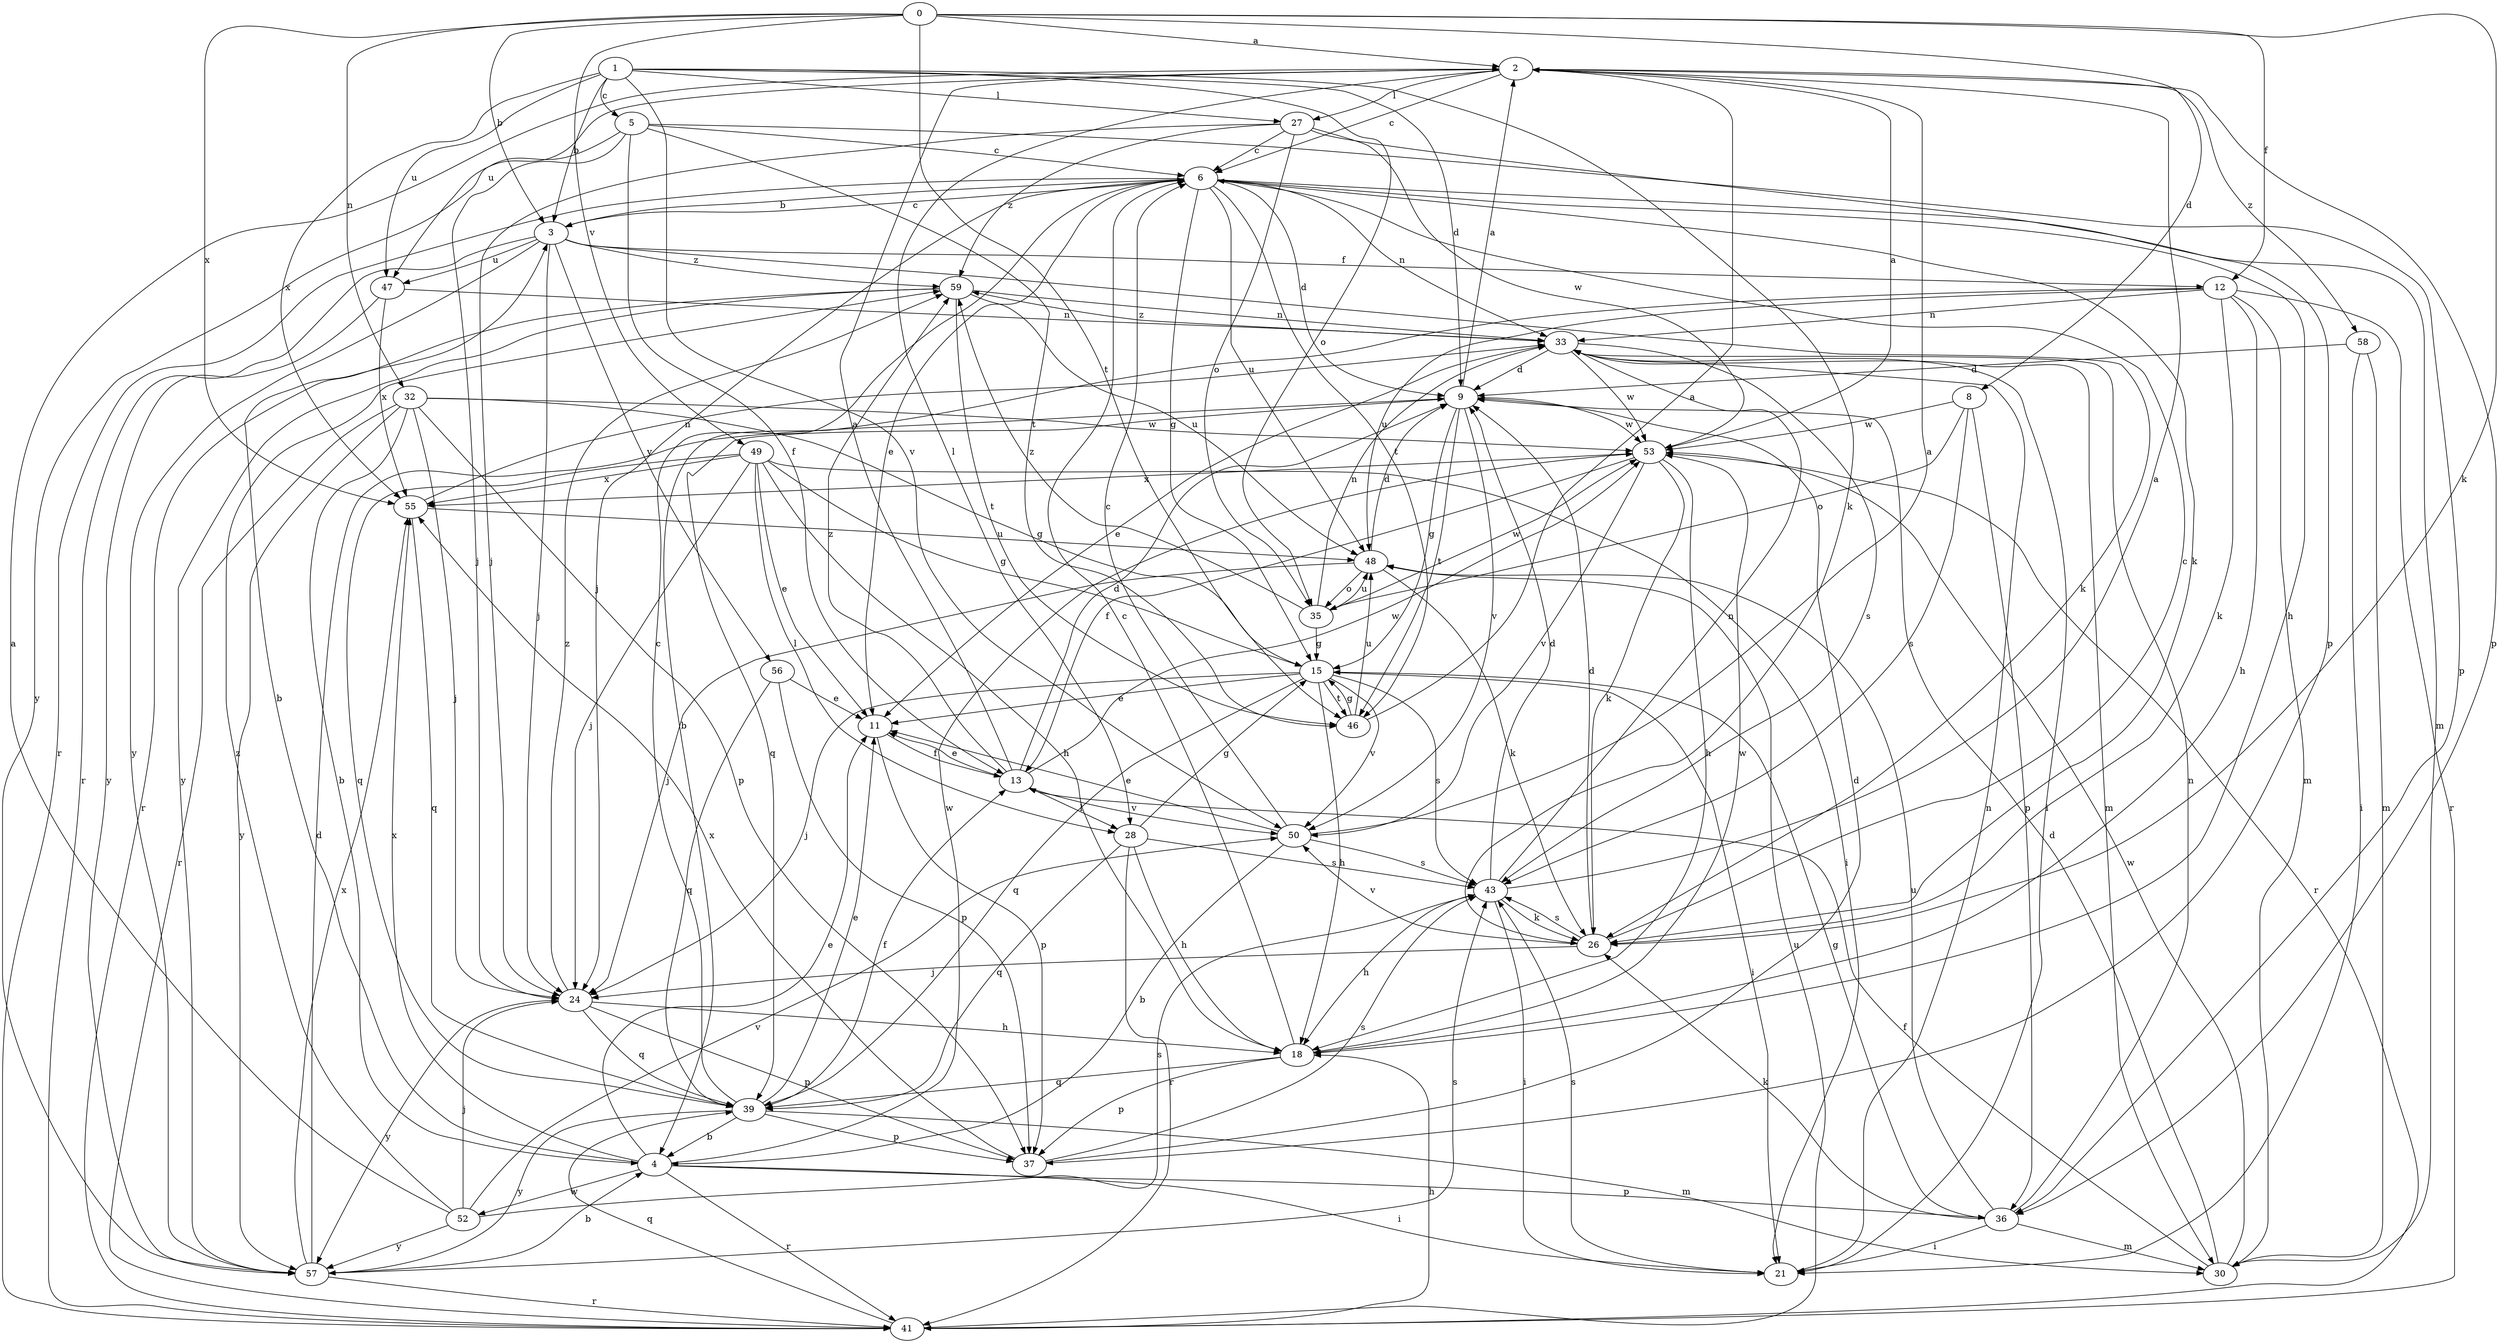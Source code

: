 strict digraph  {
0;
1;
2;
3;
4;
5;
6;
8;
9;
11;
12;
13;
15;
18;
21;
24;
26;
27;
28;
30;
32;
33;
35;
36;
37;
39;
41;
43;
46;
47;
48;
49;
50;
52;
53;
55;
56;
57;
58;
59;
0 -> 2  [label=a];
0 -> 3  [label=b];
0 -> 8  [label=d];
0 -> 12  [label=f];
0 -> 26  [label=k];
0 -> 32  [label=n];
0 -> 46  [label=t];
0 -> 49  [label=v];
0 -> 55  [label=x];
1 -> 3  [label=b];
1 -> 5  [label=c];
1 -> 9  [label=d];
1 -> 26  [label=k];
1 -> 27  [label=l];
1 -> 35  [label=o];
1 -> 47  [label=u];
1 -> 50  [label=v];
1 -> 55  [label=x];
2 -> 6  [label=c];
2 -> 27  [label=l];
2 -> 28  [label=l];
2 -> 36  [label=p];
2 -> 47  [label=u];
2 -> 58  [label=z];
3 -> 6  [label=c];
3 -> 12  [label=f];
3 -> 24  [label=j];
3 -> 26  [label=k];
3 -> 41  [label=r];
3 -> 47  [label=u];
3 -> 56  [label=y];
3 -> 57  [label=y];
3 -> 59  [label=z];
4 -> 3  [label=b];
4 -> 11  [label=e];
4 -> 21  [label=i];
4 -> 36  [label=p];
4 -> 41  [label=r];
4 -> 52  [label=w];
4 -> 53  [label=w];
4 -> 55  [label=x];
5 -> 6  [label=c];
5 -> 13  [label=f];
5 -> 24  [label=j];
5 -> 36  [label=p];
5 -> 46  [label=t];
5 -> 57  [label=y];
6 -> 3  [label=b];
6 -> 9  [label=d];
6 -> 11  [label=e];
6 -> 15  [label=g];
6 -> 18  [label=h];
6 -> 24  [label=j];
6 -> 26  [label=k];
6 -> 30  [label=m];
6 -> 33  [label=n];
6 -> 41  [label=r];
6 -> 46  [label=t];
6 -> 48  [label=u];
8 -> 35  [label=o];
8 -> 36  [label=p];
8 -> 43  [label=s];
8 -> 53  [label=w];
9 -> 2  [label=a];
9 -> 15  [label=g];
9 -> 39  [label=q];
9 -> 46  [label=t];
9 -> 50  [label=v];
9 -> 53  [label=w];
11 -> 13  [label=f];
11 -> 37  [label=p];
12 -> 4  [label=b];
12 -> 18  [label=h];
12 -> 26  [label=k];
12 -> 30  [label=m];
12 -> 33  [label=n];
12 -> 41  [label=r];
12 -> 48  [label=u];
13 -> 2  [label=a];
13 -> 9  [label=d];
13 -> 11  [label=e];
13 -> 28  [label=l];
13 -> 50  [label=v];
13 -> 53  [label=w];
13 -> 59  [label=z];
15 -> 11  [label=e];
15 -> 18  [label=h];
15 -> 21  [label=i];
15 -> 24  [label=j];
15 -> 39  [label=q];
15 -> 43  [label=s];
15 -> 46  [label=t];
15 -> 50  [label=v];
18 -> 6  [label=c];
18 -> 37  [label=p];
18 -> 39  [label=q];
18 -> 53  [label=w];
21 -> 33  [label=n];
21 -> 43  [label=s];
24 -> 18  [label=h];
24 -> 37  [label=p];
24 -> 39  [label=q];
24 -> 57  [label=y];
24 -> 59  [label=z];
26 -> 6  [label=c];
26 -> 9  [label=d];
26 -> 24  [label=j];
26 -> 43  [label=s];
26 -> 50  [label=v];
27 -> 6  [label=c];
27 -> 24  [label=j];
27 -> 35  [label=o];
27 -> 37  [label=p];
27 -> 53  [label=w];
27 -> 59  [label=z];
28 -> 15  [label=g];
28 -> 18  [label=h];
28 -> 39  [label=q];
28 -> 41  [label=r];
28 -> 43  [label=s];
30 -> 9  [label=d];
30 -> 13  [label=f];
30 -> 53  [label=w];
32 -> 4  [label=b];
32 -> 15  [label=g];
32 -> 24  [label=j];
32 -> 37  [label=p];
32 -> 41  [label=r];
32 -> 53  [label=w];
32 -> 57  [label=y];
33 -> 9  [label=d];
33 -> 11  [label=e];
33 -> 21  [label=i];
33 -> 30  [label=m];
33 -> 43  [label=s];
33 -> 53  [label=w];
33 -> 59  [label=z];
35 -> 15  [label=g];
35 -> 33  [label=n];
35 -> 48  [label=u];
35 -> 53  [label=w];
35 -> 59  [label=z];
36 -> 15  [label=g];
36 -> 21  [label=i];
36 -> 26  [label=k];
36 -> 30  [label=m];
36 -> 33  [label=n];
36 -> 48  [label=u];
37 -> 9  [label=d];
37 -> 43  [label=s];
37 -> 55  [label=x];
39 -> 4  [label=b];
39 -> 6  [label=c];
39 -> 11  [label=e];
39 -> 13  [label=f];
39 -> 30  [label=m];
39 -> 37  [label=p];
39 -> 57  [label=y];
41 -> 18  [label=h];
41 -> 39  [label=q];
41 -> 48  [label=u];
43 -> 2  [label=a];
43 -> 9  [label=d];
43 -> 18  [label=h];
43 -> 21  [label=i];
43 -> 26  [label=k];
43 -> 33  [label=n];
46 -> 2  [label=a];
46 -> 15  [label=g];
46 -> 48  [label=u];
47 -> 33  [label=n];
47 -> 55  [label=x];
47 -> 57  [label=y];
48 -> 9  [label=d];
48 -> 24  [label=j];
48 -> 26  [label=k];
48 -> 35  [label=o];
49 -> 11  [label=e];
49 -> 15  [label=g];
49 -> 18  [label=h];
49 -> 21  [label=i];
49 -> 24  [label=j];
49 -> 28  [label=l];
49 -> 39  [label=q];
49 -> 55  [label=x];
50 -> 2  [label=a];
50 -> 4  [label=b];
50 -> 6  [label=c];
50 -> 11  [label=e];
50 -> 43  [label=s];
52 -> 2  [label=a];
52 -> 24  [label=j];
52 -> 43  [label=s];
52 -> 50  [label=v];
52 -> 57  [label=y];
52 -> 59  [label=z];
53 -> 2  [label=a];
53 -> 13  [label=f];
53 -> 18  [label=h];
53 -> 26  [label=k];
53 -> 41  [label=r];
53 -> 50  [label=v];
53 -> 55  [label=x];
55 -> 33  [label=n];
55 -> 39  [label=q];
55 -> 48  [label=u];
56 -> 11  [label=e];
56 -> 37  [label=p];
56 -> 39  [label=q];
57 -> 4  [label=b];
57 -> 9  [label=d];
57 -> 41  [label=r];
57 -> 43  [label=s];
57 -> 55  [label=x];
58 -> 9  [label=d];
58 -> 21  [label=i];
58 -> 30  [label=m];
59 -> 33  [label=n];
59 -> 41  [label=r];
59 -> 46  [label=t];
59 -> 48  [label=u];
59 -> 57  [label=y];
}
